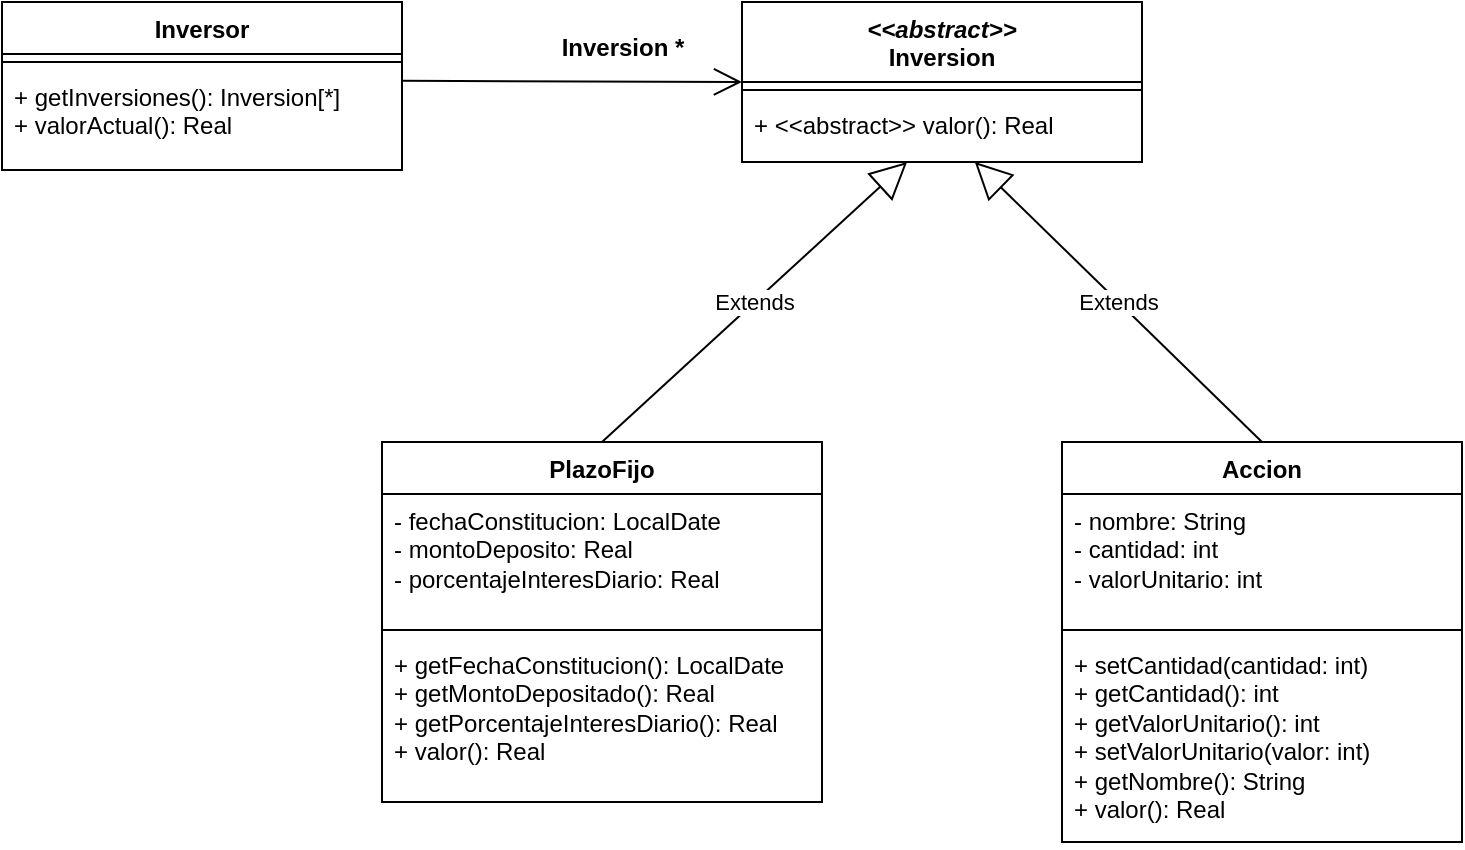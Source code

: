 <mxfile version="22.0.2" type="device">
  <diagram name="Página-1" id="qVvN8R5GMV7mjaDqsmmG">
    <mxGraphModel dx="1418" dy="798" grid="1" gridSize="10" guides="1" tooltips="1" connect="1" arrows="1" fold="1" page="1" pageScale="1" pageWidth="827" pageHeight="1169" math="0" shadow="0">
      <root>
        <mxCell id="0" />
        <mxCell id="1" parent="0" />
        <mxCell id="w2JvCWEh7LjjYDucrI-c-1" value="Inversor" style="swimlane;fontStyle=1;align=center;verticalAlign=top;childLayout=stackLayout;horizontal=1;startSize=26;horizontalStack=0;resizeParent=1;resizeParentMax=0;resizeLast=0;collapsible=1;marginBottom=0;whiteSpace=wrap;html=1;" parent="1" vertex="1">
          <mxGeometry x="30" y="120" width="200" height="84" as="geometry" />
        </mxCell>
        <mxCell id="w2JvCWEh7LjjYDucrI-c-3" value="" style="line;strokeWidth=1;fillColor=none;align=left;verticalAlign=middle;spacingTop=-1;spacingLeft=3;spacingRight=3;rotatable=0;labelPosition=right;points=[];portConstraint=eastwest;strokeColor=inherit;" parent="w2JvCWEh7LjjYDucrI-c-1" vertex="1">
          <mxGeometry y="26" width="200" height="8" as="geometry" />
        </mxCell>
        <mxCell id="w2JvCWEh7LjjYDucrI-c-4" value="+ getInversiones(): Inversion[*]&lt;br&gt;+ valorActual(): Real" style="text;strokeColor=none;fillColor=none;align=left;verticalAlign=top;spacingLeft=4;spacingRight=4;overflow=hidden;rotatable=0;points=[[0,0.5],[1,0.5]];portConstraint=eastwest;whiteSpace=wrap;html=1;" parent="w2JvCWEh7LjjYDucrI-c-1" vertex="1">
          <mxGeometry y="34" width="200" height="50" as="geometry" />
        </mxCell>
        <mxCell id="w2JvCWEh7LjjYDucrI-c-5" value="&lt;i&gt;&amp;lt;&amp;lt;abstract&amp;gt;&amp;gt;&lt;/i&gt;&lt;br&gt;Inversion" style="swimlane;fontStyle=1;align=center;verticalAlign=top;childLayout=stackLayout;horizontal=1;startSize=40;horizontalStack=0;resizeParent=1;resizeParentMax=0;resizeLast=0;collapsible=1;marginBottom=0;whiteSpace=wrap;html=1;" parent="1" vertex="1">
          <mxGeometry x="400" y="120" width="200" height="80" as="geometry" />
        </mxCell>
        <mxCell id="w2JvCWEh7LjjYDucrI-c-7" value="" style="line;strokeWidth=1;fillColor=none;align=left;verticalAlign=middle;spacingTop=-1;spacingLeft=3;spacingRight=3;rotatable=0;labelPosition=right;points=[];portConstraint=eastwest;strokeColor=inherit;" parent="w2JvCWEh7LjjYDucrI-c-5" vertex="1">
          <mxGeometry y="40" width="200" height="8" as="geometry" />
        </mxCell>
        <mxCell id="w2JvCWEh7LjjYDucrI-c-8" value="+ &amp;lt;&amp;lt;abstract&amp;gt;&amp;gt; valor(): Real" style="text;strokeColor=none;fillColor=none;align=left;verticalAlign=top;spacingLeft=4;spacingRight=4;overflow=hidden;rotatable=0;points=[[0,0.5],[1,0.5]];portConstraint=eastwest;whiteSpace=wrap;html=1;" parent="w2JvCWEh7LjjYDucrI-c-5" vertex="1">
          <mxGeometry y="48" width="200" height="32" as="geometry" />
        </mxCell>
        <mxCell id="w2JvCWEh7LjjYDucrI-c-9" value="PlazoFijo" style="swimlane;fontStyle=1;align=center;verticalAlign=top;childLayout=stackLayout;horizontal=1;startSize=26;horizontalStack=0;resizeParent=1;resizeParentMax=0;resizeLast=0;collapsible=1;marginBottom=0;whiteSpace=wrap;html=1;" parent="1" vertex="1">
          <mxGeometry x="220" y="340" width="220" height="180" as="geometry" />
        </mxCell>
        <mxCell id="w2JvCWEh7LjjYDucrI-c-10" value="- fechaConstitucion: LocalDate&lt;br&gt;- montoDeposito: Real&lt;br&gt;- porcentajeInteresDiario: Real" style="text;strokeColor=none;fillColor=none;align=left;verticalAlign=top;spacingLeft=4;spacingRight=4;overflow=hidden;rotatable=0;points=[[0,0.5],[1,0.5]];portConstraint=eastwest;whiteSpace=wrap;html=1;" parent="w2JvCWEh7LjjYDucrI-c-9" vertex="1">
          <mxGeometry y="26" width="220" height="64" as="geometry" />
        </mxCell>
        <mxCell id="w2JvCWEh7LjjYDucrI-c-11" value="" style="line;strokeWidth=1;fillColor=none;align=left;verticalAlign=middle;spacingTop=-1;spacingLeft=3;spacingRight=3;rotatable=0;labelPosition=right;points=[];portConstraint=eastwest;strokeColor=inherit;" parent="w2JvCWEh7LjjYDucrI-c-9" vertex="1">
          <mxGeometry y="90" width="220" height="8" as="geometry" />
        </mxCell>
        <mxCell id="w2JvCWEh7LjjYDucrI-c-12" value="+ getFechaConstitucion(): LocalDate&lt;br&gt;+ getMontoDepositado(): Real&lt;br&gt;+ getPorcentajeInteresDiario(): Real&lt;br&gt;+ valor(): Real" style="text;strokeColor=none;fillColor=none;align=left;verticalAlign=top;spacingLeft=4;spacingRight=4;overflow=hidden;rotatable=0;points=[[0,0.5],[1,0.5]];portConstraint=eastwest;whiteSpace=wrap;html=1;" parent="w2JvCWEh7LjjYDucrI-c-9" vertex="1">
          <mxGeometry y="98" width="220" height="82" as="geometry" />
        </mxCell>
        <mxCell id="w2JvCWEh7LjjYDucrI-c-13" value="Accion" style="swimlane;fontStyle=1;align=center;verticalAlign=top;childLayout=stackLayout;horizontal=1;startSize=26;horizontalStack=0;resizeParent=1;resizeParentMax=0;resizeLast=0;collapsible=1;marginBottom=0;whiteSpace=wrap;html=1;" parent="1" vertex="1">
          <mxGeometry x="560" y="340" width="200" height="200" as="geometry" />
        </mxCell>
        <mxCell id="w2JvCWEh7LjjYDucrI-c-14" value="- nombre: String&lt;br&gt;- cantidad: int&lt;br&gt;- valorUnitario: int" style="text;strokeColor=none;fillColor=none;align=left;verticalAlign=top;spacingLeft=4;spacingRight=4;overflow=hidden;rotatable=0;points=[[0,0.5],[1,0.5]];portConstraint=eastwest;whiteSpace=wrap;html=1;" parent="w2JvCWEh7LjjYDucrI-c-13" vertex="1">
          <mxGeometry y="26" width="200" height="64" as="geometry" />
        </mxCell>
        <mxCell id="w2JvCWEh7LjjYDucrI-c-15" value="" style="line;strokeWidth=1;fillColor=none;align=left;verticalAlign=middle;spacingTop=-1;spacingLeft=3;spacingRight=3;rotatable=0;labelPosition=right;points=[];portConstraint=eastwest;strokeColor=inherit;" parent="w2JvCWEh7LjjYDucrI-c-13" vertex="1">
          <mxGeometry y="90" width="200" height="8" as="geometry" />
        </mxCell>
        <mxCell id="w2JvCWEh7LjjYDucrI-c-16" value="+ setCantidad(cantidad: int)&lt;br&gt;+ getCantidad(): int&lt;br&gt;+ getValorUnitario(): int&lt;br&gt;+ setValorUnitario(valor: int)&lt;br&gt;+ getNombre(): String&lt;br&gt;+ valor(): Real" style="text;strokeColor=none;fillColor=none;align=left;verticalAlign=top;spacingLeft=4;spacingRight=4;overflow=hidden;rotatable=0;points=[[0,0.5],[1,0.5]];portConstraint=eastwest;whiteSpace=wrap;html=1;" parent="w2JvCWEh7LjjYDucrI-c-13" vertex="1">
          <mxGeometry y="98" width="200" height="102" as="geometry" />
        </mxCell>
        <mxCell id="w2JvCWEh7LjjYDucrI-c-17" value="" style="endArrow=open;endFill=1;endSize=12;html=1;rounded=0;entryX=0;entryY=0.5;entryDx=0;entryDy=0;" parent="1" target="w2JvCWEh7LjjYDucrI-c-5" edge="1">
          <mxGeometry width="160" relative="1" as="geometry">
            <mxPoint x="230" y="159.37" as="sourcePoint" />
            <mxPoint x="430" y="180" as="targetPoint" />
          </mxGeometry>
        </mxCell>
        <mxCell id="w2JvCWEh7LjjYDucrI-c-18" value="Inversion *" style="text;align=center;fontStyle=1;verticalAlign=middle;spacingLeft=3;spacingRight=3;strokeColor=none;rotatable=0;points=[[0,0.5],[1,0.5]];portConstraint=eastwest;html=1;" parent="1" vertex="1">
          <mxGeometry x="300" y="130" width="80" height="26" as="geometry" />
        </mxCell>
        <mxCell id="w2JvCWEh7LjjYDucrI-c-19" value="Extends" style="endArrow=block;endSize=16;endFill=0;html=1;rounded=0;exitX=0.5;exitY=0;exitDx=0;exitDy=0;" parent="1" source="w2JvCWEh7LjjYDucrI-c-9" target="w2JvCWEh7LjjYDucrI-c-8" edge="1">
          <mxGeometry width="160" relative="1" as="geometry">
            <mxPoint x="450" y="410" as="sourcePoint" />
            <mxPoint x="610" y="410" as="targetPoint" />
          </mxGeometry>
        </mxCell>
        <mxCell id="w2JvCWEh7LjjYDucrI-c-20" value="Extends" style="endArrow=block;endSize=16;endFill=0;html=1;rounded=0;exitX=0.5;exitY=0;exitDx=0;exitDy=0;" parent="1" source="w2JvCWEh7LjjYDucrI-c-13" target="w2JvCWEh7LjjYDucrI-c-8" edge="1">
          <mxGeometry width="160" relative="1" as="geometry">
            <mxPoint x="450" y="410" as="sourcePoint" />
            <mxPoint x="610" y="410" as="targetPoint" />
          </mxGeometry>
        </mxCell>
      </root>
    </mxGraphModel>
  </diagram>
</mxfile>
